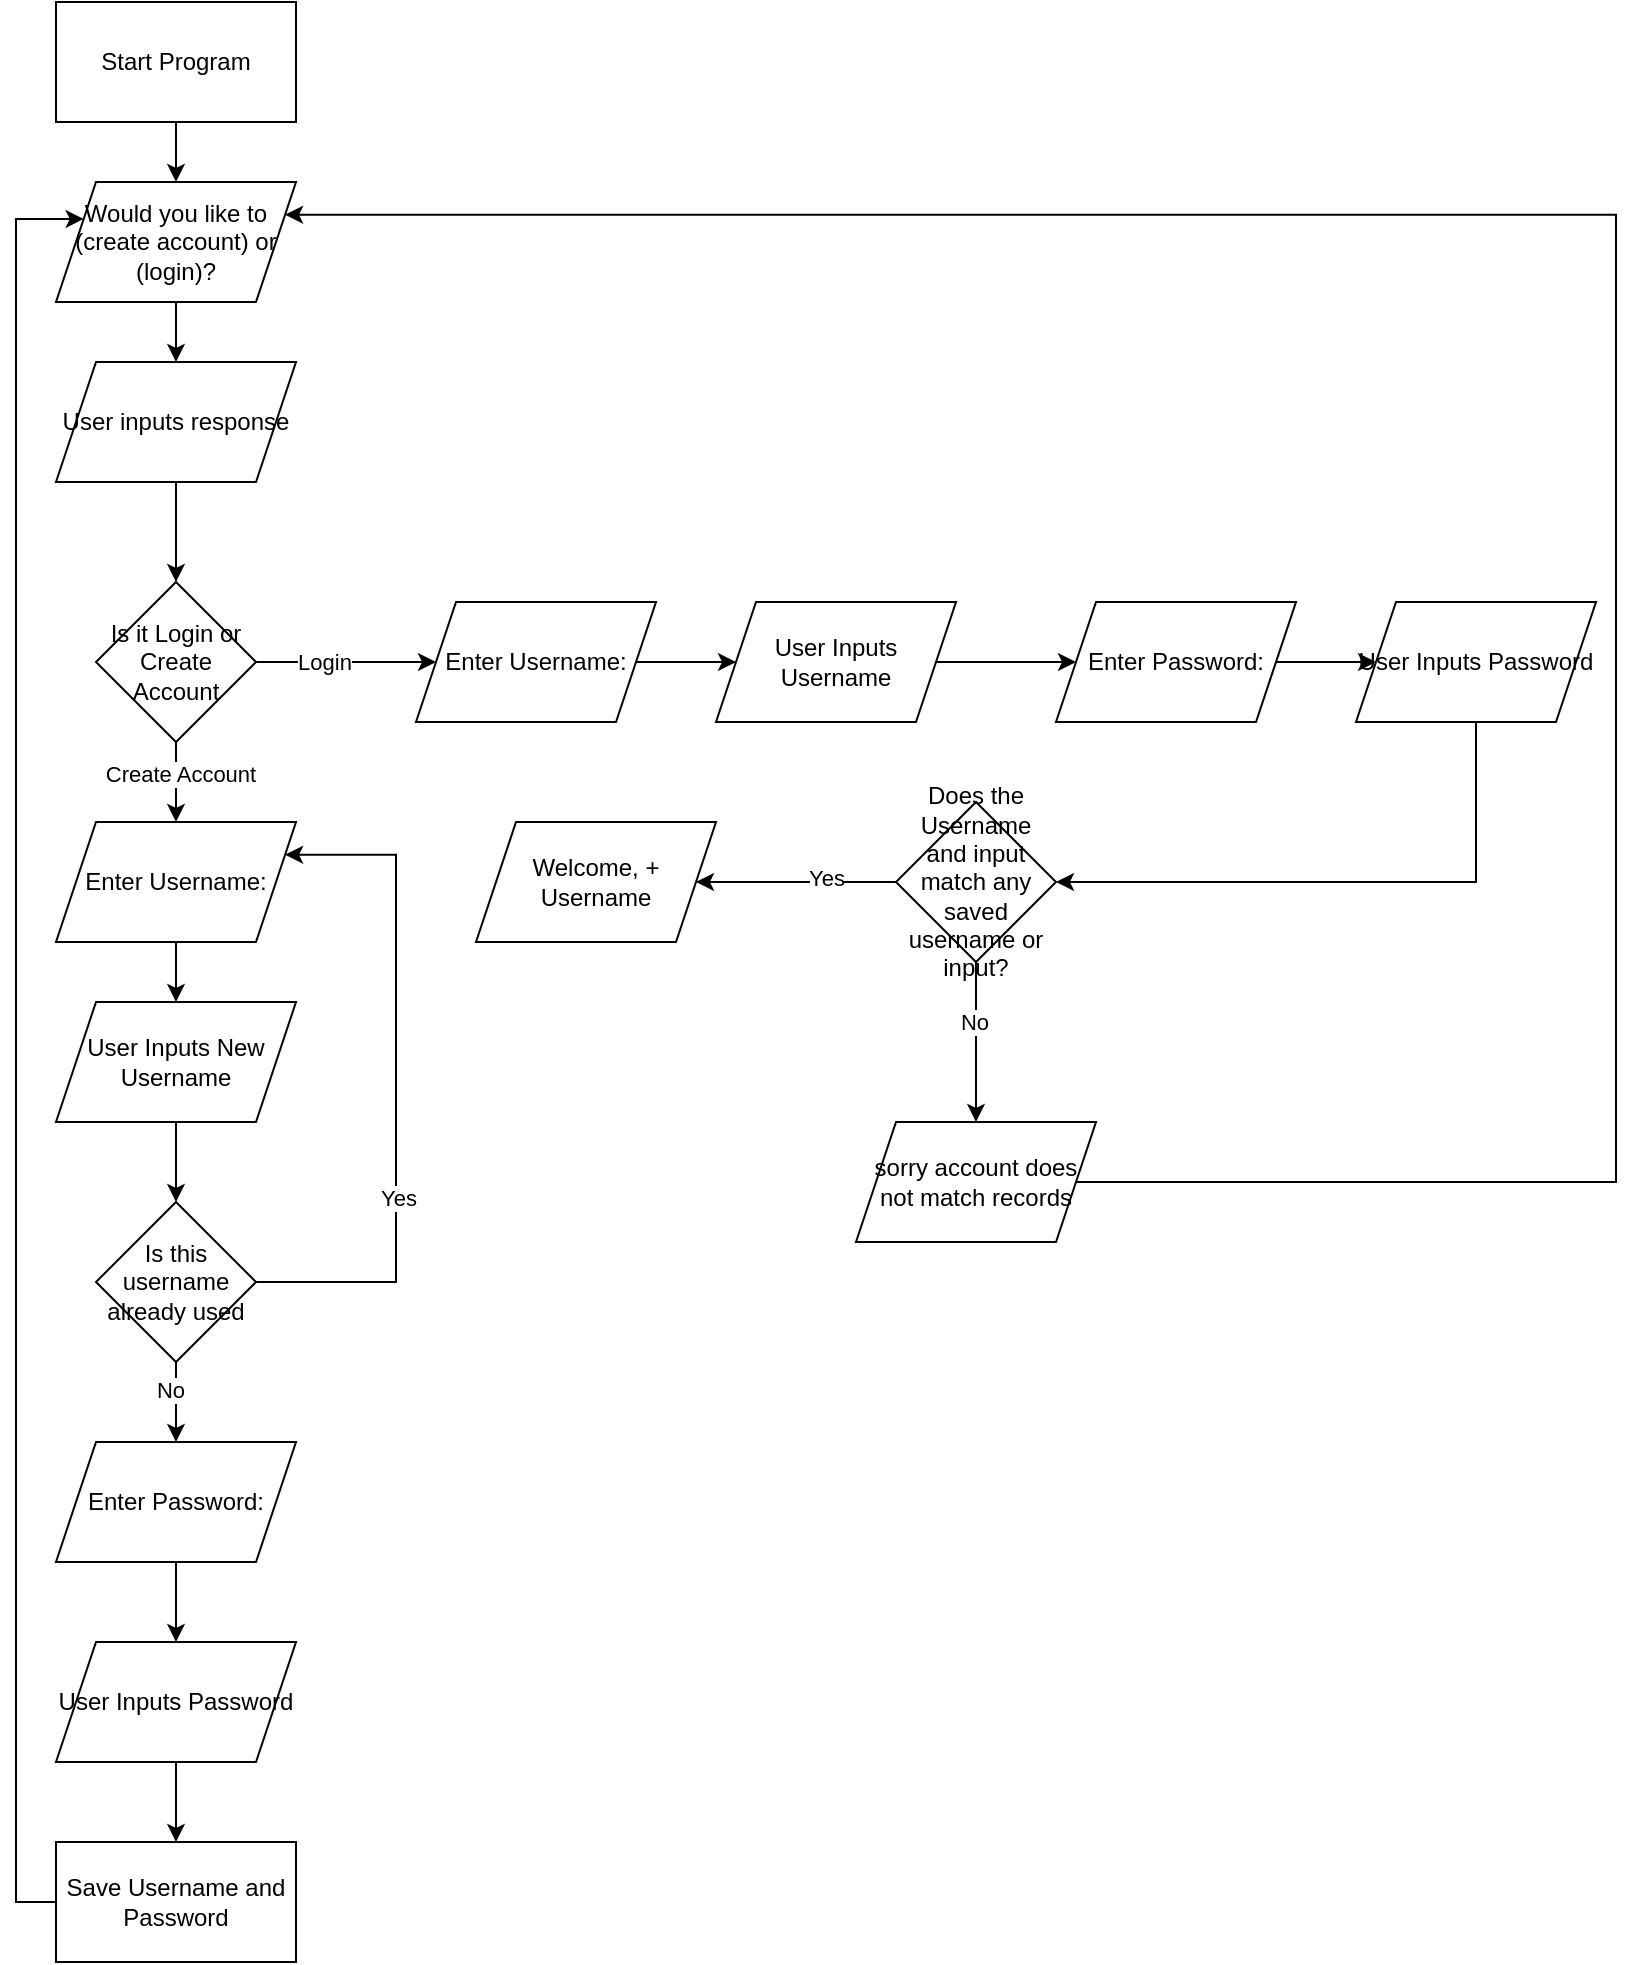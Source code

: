 <mxfile version="15.5.1" type="github">
  <diagram id="uaCUEMU1W77UUPXJ3ZWc" name="Page-1">
    <mxGraphModel dx="1038" dy="579" grid="1" gridSize="10" guides="1" tooltips="1" connect="1" arrows="1" fold="1" page="1" pageScale="1" pageWidth="850" pageHeight="1100" math="0" shadow="0">
      <root>
        <mxCell id="0" />
        <mxCell id="1" parent="0" />
        <mxCell id="Uc1QEPxtGTku1kzqHNRF-3" style="edgeStyle=orthogonalEdgeStyle;rounded=0;orthogonalLoop=1;jettySize=auto;html=1;entryX=0.5;entryY=0;entryDx=0;entryDy=0;" edge="1" parent="1" source="Uc1QEPxtGTku1kzqHNRF-1" target="Uc1QEPxtGTku1kzqHNRF-2">
          <mxGeometry relative="1" as="geometry" />
        </mxCell>
        <mxCell id="Uc1QEPxtGTku1kzqHNRF-1" value="Start Program" style="rounded=0;whiteSpace=wrap;html=1;" vertex="1" parent="1">
          <mxGeometry x="50" y="10" width="120" height="60" as="geometry" />
        </mxCell>
        <mxCell id="Uc1QEPxtGTku1kzqHNRF-5" style="edgeStyle=orthogonalEdgeStyle;rounded=0;orthogonalLoop=1;jettySize=auto;html=1;" edge="1" parent="1" source="Uc1QEPxtGTku1kzqHNRF-2" target="Uc1QEPxtGTku1kzqHNRF-6">
          <mxGeometry relative="1" as="geometry">
            <mxPoint x="110" y="220" as="targetPoint" />
          </mxGeometry>
        </mxCell>
        <mxCell id="Uc1QEPxtGTku1kzqHNRF-2" value="Would you like to (create account) or (login)?" style="shape=parallelogram;perimeter=parallelogramPerimeter;whiteSpace=wrap;html=1;fixedSize=1;" vertex="1" parent="1">
          <mxGeometry x="50" y="100" width="120" height="60" as="geometry" />
        </mxCell>
        <mxCell id="Uc1QEPxtGTku1kzqHNRF-21" style="edgeStyle=orthogonalEdgeStyle;rounded=0;orthogonalLoop=1;jettySize=auto;html=1;" edge="1" parent="1" source="Uc1QEPxtGTku1kzqHNRF-6" target="Uc1QEPxtGTku1kzqHNRF-20">
          <mxGeometry relative="1" as="geometry" />
        </mxCell>
        <mxCell id="Uc1QEPxtGTku1kzqHNRF-6" value="User inputs response" style="shape=parallelogram;perimeter=parallelogramPerimeter;whiteSpace=wrap;html=1;fixedSize=1;" vertex="1" parent="1">
          <mxGeometry x="50" y="190" width="120" height="60" as="geometry" />
        </mxCell>
        <mxCell id="Uc1QEPxtGTku1kzqHNRF-22" style="edgeStyle=orthogonalEdgeStyle;rounded=0;orthogonalLoop=1;jettySize=auto;html=1;" edge="1" parent="1" source="Uc1QEPxtGTku1kzqHNRF-20">
          <mxGeometry relative="1" as="geometry">
            <mxPoint x="240" y="340" as="targetPoint" />
          </mxGeometry>
        </mxCell>
        <mxCell id="Uc1QEPxtGTku1kzqHNRF-23" value="Login" style="edgeLabel;html=1;align=center;verticalAlign=middle;resizable=0;points=[];" vertex="1" connectable="0" parent="Uc1QEPxtGTku1kzqHNRF-22">
          <mxGeometry x="-0.249" relative="1" as="geometry">
            <mxPoint as="offset" />
          </mxGeometry>
        </mxCell>
        <mxCell id="Uc1QEPxtGTku1kzqHNRF-24" style="edgeStyle=orthogonalEdgeStyle;rounded=0;orthogonalLoop=1;jettySize=auto;html=1;" edge="1" parent="1" source="Uc1QEPxtGTku1kzqHNRF-20" target="Uc1QEPxtGTku1kzqHNRF-26">
          <mxGeometry relative="1" as="geometry">
            <mxPoint x="110" y="440" as="targetPoint" />
          </mxGeometry>
        </mxCell>
        <mxCell id="Uc1QEPxtGTku1kzqHNRF-25" value="Create Account" style="edgeLabel;html=1;align=center;verticalAlign=middle;resizable=0;points=[];" vertex="1" connectable="0" parent="Uc1QEPxtGTku1kzqHNRF-24">
          <mxGeometry x="-0.2" y="2" relative="1" as="geometry">
            <mxPoint as="offset" />
          </mxGeometry>
        </mxCell>
        <mxCell id="Uc1QEPxtGTku1kzqHNRF-20" value="Is it Login or Create Account" style="rhombus;whiteSpace=wrap;html=1;" vertex="1" parent="1">
          <mxGeometry x="70" y="300" width="80" height="80" as="geometry" />
        </mxCell>
        <mxCell id="Uc1QEPxtGTku1kzqHNRF-28" value="" style="edgeStyle=orthogonalEdgeStyle;rounded=0;orthogonalLoop=1;jettySize=auto;html=1;" edge="1" parent="1" source="Uc1QEPxtGTku1kzqHNRF-26" target="Uc1QEPxtGTku1kzqHNRF-27">
          <mxGeometry relative="1" as="geometry" />
        </mxCell>
        <mxCell id="Uc1QEPxtGTku1kzqHNRF-26" value="Enter Username:" style="shape=parallelogram;perimeter=parallelogramPerimeter;whiteSpace=wrap;html=1;fixedSize=1;" vertex="1" parent="1">
          <mxGeometry x="50" y="420" width="120" height="60" as="geometry" />
        </mxCell>
        <mxCell id="Uc1QEPxtGTku1kzqHNRF-30" style="edgeStyle=orthogonalEdgeStyle;rounded=0;orthogonalLoop=1;jettySize=auto;html=1;entryX=0.5;entryY=0;entryDx=0;entryDy=0;" edge="1" parent="1" source="Uc1QEPxtGTku1kzqHNRF-27" target="Uc1QEPxtGTku1kzqHNRF-29">
          <mxGeometry relative="1" as="geometry" />
        </mxCell>
        <mxCell id="Uc1QEPxtGTku1kzqHNRF-27" value="User Inputs New Username" style="shape=parallelogram;perimeter=parallelogramPerimeter;whiteSpace=wrap;html=1;fixedSize=1;" vertex="1" parent="1">
          <mxGeometry x="50" y="510" width="120" height="60" as="geometry" />
        </mxCell>
        <mxCell id="Uc1QEPxtGTku1kzqHNRF-31" style="edgeStyle=orthogonalEdgeStyle;rounded=0;orthogonalLoop=1;jettySize=auto;html=1;entryX=1;entryY=0.25;entryDx=0;entryDy=0;" edge="1" parent="1" source="Uc1QEPxtGTku1kzqHNRF-29" target="Uc1QEPxtGTku1kzqHNRF-26">
          <mxGeometry relative="1" as="geometry">
            <Array as="points">
              <mxPoint x="220" y="650" />
              <mxPoint x="220" y="436" />
            </Array>
          </mxGeometry>
        </mxCell>
        <mxCell id="Uc1QEPxtGTku1kzqHNRF-32" value="Yes" style="edgeLabel;html=1;align=center;verticalAlign=middle;resizable=0;points=[];" vertex="1" connectable="0" parent="Uc1QEPxtGTku1kzqHNRF-31">
          <mxGeometry x="-0.338" y="-1" relative="1" as="geometry">
            <mxPoint as="offset" />
          </mxGeometry>
        </mxCell>
        <mxCell id="Uc1QEPxtGTku1kzqHNRF-34" style="edgeStyle=orthogonalEdgeStyle;rounded=0;orthogonalLoop=1;jettySize=auto;html=1;entryX=0.5;entryY=0;entryDx=0;entryDy=0;" edge="1" parent="1" source="Uc1QEPxtGTku1kzqHNRF-29" target="Uc1QEPxtGTku1kzqHNRF-33">
          <mxGeometry relative="1" as="geometry" />
        </mxCell>
        <mxCell id="Uc1QEPxtGTku1kzqHNRF-35" value="No" style="edgeLabel;html=1;align=center;verticalAlign=middle;resizable=0;points=[];" vertex="1" connectable="0" parent="Uc1QEPxtGTku1kzqHNRF-34">
          <mxGeometry x="-0.293" y="-3" relative="1" as="geometry">
            <mxPoint as="offset" />
          </mxGeometry>
        </mxCell>
        <mxCell id="Uc1QEPxtGTku1kzqHNRF-29" value="Is this username already used" style="rhombus;whiteSpace=wrap;html=1;" vertex="1" parent="1">
          <mxGeometry x="70" y="610" width="80" height="80" as="geometry" />
        </mxCell>
        <mxCell id="Uc1QEPxtGTku1kzqHNRF-37" value="" style="edgeStyle=orthogonalEdgeStyle;rounded=0;orthogonalLoop=1;jettySize=auto;html=1;" edge="1" parent="1" source="Uc1QEPxtGTku1kzqHNRF-33" target="Uc1QEPxtGTku1kzqHNRF-36">
          <mxGeometry relative="1" as="geometry" />
        </mxCell>
        <mxCell id="Uc1QEPxtGTku1kzqHNRF-33" value="Enter Password:" style="shape=parallelogram;perimeter=parallelogramPerimeter;whiteSpace=wrap;html=1;fixedSize=1;" vertex="1" parent="1">
          <mxGeometry x="50" y="730" width="120" height="60" as="geometry" />
        </mxCell>
        <mxCell id="Uc1QEPxtGTku1kzqHNRF-39" value="" style="edgeStyle=orthogonalEdgeStyle;rounded=0;orthogonalLoop=1;jettySize=auto;html=1;" edge="1" parent="1" source="Uc1QEPxtGTku1kzqHNRF-36" target="Uc1QEPxtGTku1kzqHNRF-38">
          <mxGeometry relative="1" as="geometry" />
        </mxCell>
        <mxCell id="Uc1QEPxtGTku1kzqHNRF-36" value="User Inputs Password" style="shape=parallelogram;perimeter=parallelogramPerimeter;whiteSpace=wrap;html=1;fixedSize=1;" vertex="1" parent="1">
          <mxGeometry x="50" y="830" width="120" height="60" as="geometry" />
        </mxCell>
        <mxCell id="Uc1QEPxtGTku1kzqHNRF-40" style="edgeStyle=orthogonalEdgeStyle;rounded=0;orthogonalLoop=1;jettySize=auto;html=1;entryX=0;entryY=0.25;entryDx=0;entryDy=0;" edge="1" parent="1" source="Uc1QEPxtGTku1kzqHNRF-38" target="Uc1QEPxtGTku1kzqHNRF-2">
          <mxGeometry relative="1" as="geometry">
            <Array as="points">
              <mxPoint x="30" y="960" />
              <mxPoint x="30" y="119" />
            </Array>
          </mxGeometry>
        </mxCell>
        <mxCell id="Uc1QEPxtGTku1kzqHNRF-38" value="Save Username and Password" style="whiteSpace=wrap;html=1;" vertex="1" parent="1">
          <mxGeometry x="50" y="930" width="120" height="60" as="geometry" />
        </mxCell>
        <mxCell id="Uc1QEPxtGTku1kzqHNRF-43" value="" style="edgeStyle=orthogonalEdgeStyle;rounded=0;orthogonalLoop=1;jettySize=auto;html=1;" edge="1" parent="1" source="Uc1QEPxtGTku1kzqHNRF-41" target="Uc1QEPxtGTku1kzqHNRF-42">
          <mxGeometry relative="1" as="geometry" />
        </mxCell>
        <mxCell id="Uc1QEPxtGTku1kzqHNRF-41" value="Enter Username:" style="shape=parallelogram;perimeter=parallelogramPerimeter;whiteSpace=wrap;html=1;fixedSize=1;" vertex="1" parent="1">
          <mxGeometry x="230" y="310" width="120" height="60" as="geometry" />
        </mxCell>
        <mxCell id="Uc1QEPxtGTku1kzqHNRF-45" style="edgeStyle=orthogonalEdgeStyle;rounded=0;orthogonalLoop=1;jettySize=auto;html=1;" edge="1" parent="1" source="Uc1QEPxtGTku1kzqHNRF-42" target="Uc1QEPxtGTku1kzqHNRF-44">
          <mxGeometry relative="1" as="geometry" />
        </mxCell>
        <mxCell id="Uc1QEPxtGTku1kzqHNRF-42" value="User Inputs Username" style="shape=parallelogram;perimeter=parallelogramPerimeter;whiteSpace=wrap;html=1;fixedSize=1;" vertex="1" parent="1">
          <mxGeometry x="380" y="310" width="120" height="60" as="geometry" />
        </mxCell>
        <mxCell id="Uc1QEPxtGTku1kzqHNRF-47" value="" style="edgeStyle=orthogonalEdgeStyle;rounded=0;orthogonalLoop=1;jettySize=auto;html=1;" edge="1" parent="1" source="Uc1QEPxtGTku1kzqHNRF-44" target="Uc1QEPxtGTku1kzqHNRF-46">
          <mxGeometry relative="1" as="geometry" />
        </mxCell>
        <mxCell id="Uc1QEPxtGTku1kzqHNRF-44" value="Enter Password:" style="shape=parallelogram;perimeter=parallelogramPerimeter;whiteSpace=wrap;html=1;fixedSize=1;" vertex="1" parent="1">
          <mxGeometry x="550" y="310" width="120" height="60" as="geometry" />
        </mxCell>
        <mxCell id="Uc1QEPxtGTku1kzqHNRF-49" style="edgeStyle=orthogonalEdgeStyle;rounded=0;orthogonalLoop=1;jettySize=auto;html=1;entryX=1;entryY=0.5;entryDx=0;entryDy=0;" edge="1" parent="1" source="Uc1QEPxtGTku1kzqHNRF-46" target="Uc1QEPxtGTku1kzqHNRF-48">
          <mxGeometry relative="1" as="geometry">
            <Array as="points">
              <mxPoint x="760" y="450" />
            </Array>
          </mxGeometry>
        </mxCell>
        <mxCell id="Uc1QEPxtGTku1kzqHNRF-46" value="User Inputs Password" style="shape=parallelogram;perimeter=parallelogramPerimeter;whiteSpace=wrap;html=1;fixedSize=1;" vertex="1" parent="1">
          <mxGeometry x="700" y="310" width="120" height="60" as="geometry" />
        </mxCell>
        <mxCell id="Uc1QEPxtGTku1kzqHNRF-51" style="edgeStyle=orthogonalEdgeStyle;rounded=0;orthogonalLoop=1;jettySize=auto;html=1;exitX=0;exitY=0.5;exitDx=0;exitDy=0;entryX=1;entryY=0.5;entryDx=0;entryDy=0;" edge="1" parent="1" source="Uc1QEPxtGTku1kzqHNRF-48" target="Uc1QEPxtGTku1kzqHNRF-50">
          <mxGeometry relative="1" as="geometry" />
        </mxCell>
        <mxCell id="Uc1QEPxtGTku1kzqHNRF-52" value="Yes" style="edgeLabel;html=1;align=center;verticalAlign=middle;resizable=0;points=[];" vertex="1" connectable="0" parent="Uc1QEPxtGTku1kzqHNRF-51">
          <mxGeometry x="-0.296" y="-2" relative="1" as="geometry">
            <mxPoint as="offset" />
          </mxGeometry>
        </mxCell>
        <mxCell id="Uc1QEPxtGTku1kzqHNRF-53" style="edgeStyle=orthogonalEdgeStyle;rounded=0;orthogonalLoop=1;jettySize=auto;html=1;" edge="1" parent="1" source="Uc1QEPxtGTku1kzqHNRF-48" target="Uc1QEPxtGTku1kzqHNRF-54">
          <mxGeometry relative="1" as="geometry">
            <mxPoint x="510" y="580" as="targetPoint" />
          </mxGeometry>
        </mxCell>
        <mxCell id="Uc1QEPxtGTku1kzqHNRF-56" value="No" style="edgeLabel;html=1;align=center;verticalAlign=middle;resizable=0;points=[];" vertex="1" connectable="0" parent="Uc1QEPxtGTku1kzqHNRF-53">
          <mxGeometry x="-0.26" y="-1" relative="1" as="geometry">
            <mxPoint as="offset" />
          </mxGeometry>
        </mxCell>
        <mxCell id="Uc1QEPxtGTku1kzqHNRF-48" value="Does the Username and input match any saved username or input?" style="rhombus;whiteSpace=wrap;html=1;" vertex="1" parent="1">
          <mxGeometry x="470" y="410" width="80" height="80" as="geometry" />
        </mxCell>
        <mxCell id="Uc1QEPxtGTku1kzqHNRF-50" value="Welcome, + Username" style="shape=parallelogram;perimeter=parallelogramPerimeter;whiteSpace=wrap;html=1;fixedSize=1;" vertex="1" parent="1">
          <mxGeometry x="260" y="420" width="120" height="60" as="geometry" />
        </mxCell>
        <mxCell id="Uc1QEPxtGTku1kzqHNRF-58" style="edgeStyle=orthogonalEdgeStyle;rounded=0;orthogonalLoop=1;jettySize=auto;html=1;entryX=1;entryY=0.25;entryDx=0;entryDy=0;" edge="1" parent="1" source="Uc1QEPxtGTku1kzqHNRF-54" target="Uc1QEPxtGTku1kzqHNRF-2">
          <mxGeometry relative="1" as="geometry">
            <Array as="points">
              <mxPoint x="830" y="600" />
              <mxPoint x="830" y="116" />
            </Array>
          </mxGeometry>
        </mxCell>
        <mxCell id="Uc1QEPxtGTku1kzqHNRF-54" value="sorry account does not match records" style="shape=parallelogram;perimeter=parallelogramPerimeter;whiteSpace=wrap;html=1;fixedSize=1;" vertex="1" parent="1">
          <mxGeometry x="450" y="570" width="120" height="60" as="geometry" />
        </mxCell>
      </root>
    </mxGraphModel>
  </diagram>
</mxfile>
